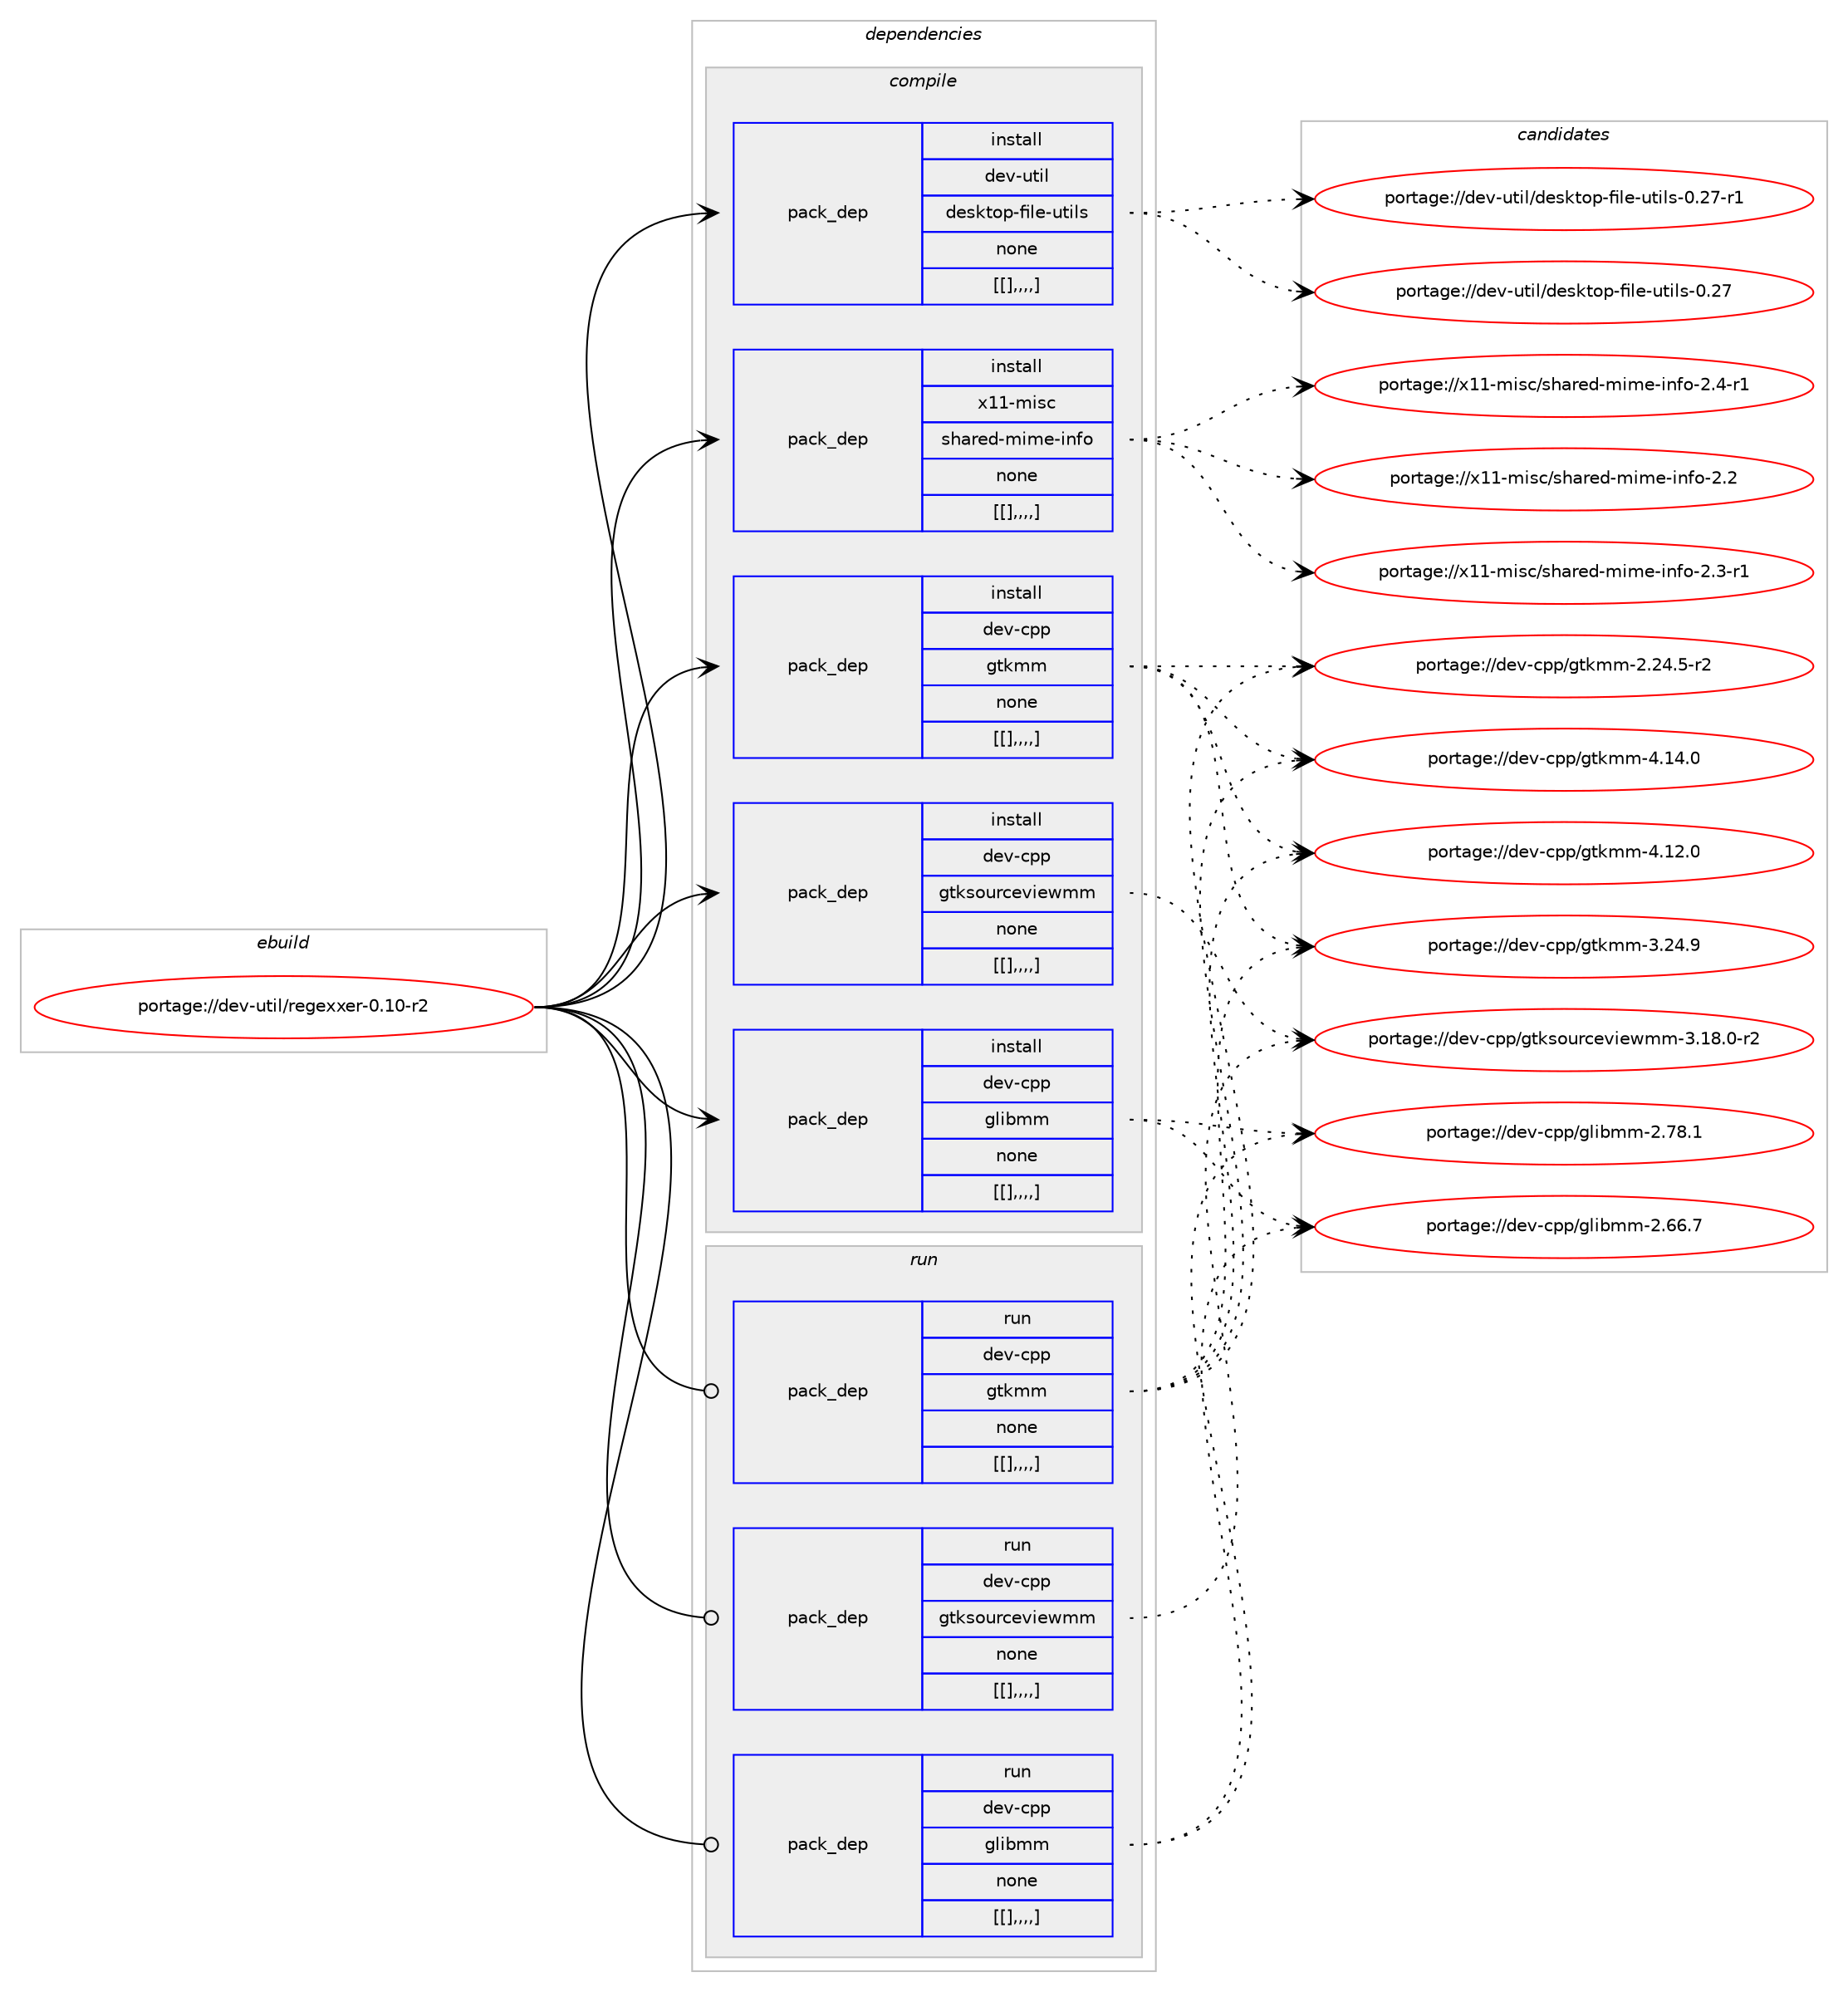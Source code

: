 digraph prolog {

# *************
# Graph options
# *************

newrank=true;
concentrate=true;
compound=true;
graph [rankdir=LR,fontname=Helvetica,fontsize=10,ranksep=1.5];#, ranksep=2.5, nodesep=0.2];
edge  [arrowhead=vee];
node  [fontname=Helvetica,fontsize=10];

# **********
# The ebuild
# **********

subgraph cluster_leftcol {
color=gray;
label=<<i>ebuild</i>>;
id [label="portage://dev-util/regexxer-0.10-r2", color=red, width=4, href="../dev-util/regexxer-0.10-r2.svg"];
}

# ****************
# The dependencies
# ****************

subgraph cluster_midcol {
color=gray;
label=<<i>dependencies</i>>;
subgraph cluster_compile {
fillcolor="#eeeeee";
style=filled;
label=<<i>compile</i>>;
subgraph pack158515 {
dependency224169 [label=<<TABLE BORDER="0" CELLBORDER="1" CELLSPACING="0" CELLPADDING="4" WIDTH="220"><TR><TD ROWSPAN="6" CELLPADDING="30">pack_dep</TD></TR><TR><TD WIDTH="110">install</TD></TR><TR><TD>dev-cpp</TD></TR><TR><TD>glibmm</TD></TR><TR><TD>none</TD></TR><TR><TD>[[],,,,]</TD></TR></TABLE>>, shape=none, color=blue];
}
id:e -> dependency224169:w [weight=20,style="solid",arrowhead="vee"];
subgraph pack158516 {
dependency224170 [label=<<TABLE BORDER="0" CELLBORDER="1" CELLSPACING="0" CELLPADDING="4" WIDTH="220"><TR><TD ROWSPAN="6" CELLPADDING="30">pack_dep</TD></TR><TR><TD WIDTH="110">install</TD></TR><TR><TD>dev-cpp</TD></TR><TR><TD>gtkmm</TD></TR><TR><TD>none</TD></TR><TR><TD>[[],,,,]</TD></TR></TABLE>>, shape=none, color=blue];
}
id:e -> dependency224170:w [weight=20,style="solid",arrowhead="vee"];
subgraph pack158517 {
dependency224171 [label=<<TABLE BORDER="0" CELLBORDER="1" CELLSPACING="0" CELLPADDING="4" WIDTH="220"><TR><TD ROWSPAN="6" CELLPADDING="30">pack_dep</TD></TR><TR><TD WIDTH="110">install</TD></TR><TR><TD>dev-cpp</TD></TR><TR><TD>gtksourceviewmm</TD></TR><TR><TD>none</TD></TR><TR><TD>[[],,,,]</TD></TR></TABLE>>, shape=none, color=blue];
}
id:e -> dependency224171:w [weight=20,style="solid",arrowhead="vee"];
subgraph pack158518 {
dependency224172 [label=<<TABLE BORDER="0" CELLBORDER="1" CELLSPACING="0" CELLPADDING="4" WIDTH="220"><TR><TD ROWSPAN="6" CELLPADDING="30">pack_dep</TD></TR><TR><TD WIDTH="110">install</TD></TR><TR><TD>dev-util</TD></TR><TR><TD>desktop-file-utils</TD></TR><TR><TD>none</TD></TR><TR><TD>[[],,,,]</TD></TR></TABLE>>, shape=none, color=blue];
}
id:e -> dependency224172:w [weight=20,style="solid",arrowhead="vee"];
subgraph pack158519 {
dependency224173 [label=<<TABLE BORDER="0" CELLBORDER="1" CELLSPACING="0" CELLPADDING="4" WIDTH="220"><TR><TD ROWSPAN="6" CELLPADDING="30">pack_dep</TD></TR><TR><TD WIDTH="110">install</TD></TR><TR><TD>x11-misc</TD></TR><TR><TD>shared-mime-info</TD></TR><TR><TD>none</TD></TR><TR><TD>[[],,,,]</TD></TR></TABLE>>, shape=none, color=blue];
}
id:e -> dependency224173:w [weight=20,style="solid",arrowhead="vee"];
}
subgraph cluster_compileandrun {
fillcolor="#eeeeee";
style=filled;
label=<<i>compile and run</i>>;
}
subgraph cluster_run {
fillcolor="#eeeeee";
style=filled;
label=<<i>run</i>>;
subgraph pack158520 {
dependency224174 [label=<<TABLE BORDER="0" CELLBORDER="1" CELLSPACING="0" CELLPADDING="4" WIDTH="220"><TR><TD ROWSPAN="6" CELLPADDING="30">pack_dep</TD></TR><TR><TD WIDTH="110">run</TD></TR><TR><TD>dev-cpp</TD></TR><TR><TD>glibmm</TD></TR><TR><TD>none</TD></TR><TR><TD>[[],,,,]</TD></TR></TABLE>>, shape=none, color=blue];
}
id:e -> dependency224174:w [weight=20,style="solid",arrowhead="odot"];
subgraph pack158521 {
dependency224175 [label=<<TABLE BORDER="0" CELLBORDER="1" CELLSPACING="0" CELLPADDING="4" WIDTH="220"><TR><TD ROWSPAN="6" CELLPADDING="30">pack_dep</TD></TR><TR><TD WIDTH="110">run</TD></TR><TR><TD>dev-cpp</TD></TR><TR><TD>gtkmm</TD></TR><TR><TD>none</TD></TR><TR><TD>[[],,,,]</TD></TR></TABLE>>, shape=none, color=blue];
}
id:e -> dependency224175:w [weight=20,style="solid",arrowhead="odot"];
subgraph pack158522 {
dependency224176 [label=<<TABLE BORDER="0" CELLBORDER="1" CELLSPACING="0" CELLPADDING="4" WIDTH="220"><TR><TD ROWSPAN="6" CELLPADDING="30">pack_dep</TD></TR><TR><TD WIDTH="110">run</TD></TR><TR><TD>dev-cpp</TD></TR><TR><TD>gtksourceviewmm</TD></TR><TR><TD>none</TD></TR><TR><TD>[[],,,,]</TD></TR></TABLE>>, shape=none, color=blue];
}
id:e -> dependency224176:w [weight=20,style="solid",arrowhead="odot"];
}
}

# **************
# The candidates
# **************

subgraph cluster_choices {
rank=same;
color=gray;
label=<<i>candidates</i>>;

subgraph choice158515 {
color=black;
nodesep=1;
choice1001011184599112112471031081059810910945504655564649 [label="portage://dev-cpp/glibmm-2.78.1", color=red, width=4,href="../dev-cpp/glibmm-2.78.1.svg"];
choice1001011184599112112471031081059810910945504654544655 [label="portage://dev-cpp/glibmm-2.66.7", color=red, width=4,href="../dev-cpp/glibmm-2.66.7.svg"];
dependency224169:e -> choice1001011184599112112471031081059810910945504655564649:w [style=dotted,weight="100"];
dependency224169:e -> choice1001011184599112112471031081059810910945504654544655:w [style=dotted,weight="100"];
}
subgraph choice158516 {
color=black;
nodesep=1;
choice10010111845991121124710311610710910945524649524648 [label="portage://dev-cpp/gtkmm-4.14.0", color=red, width=4,href="../dev-cpp/gtkmm-4.14.0.svg"];
choice10010111845991121124710311610710910945524649504648 [label="portage://dev-cpp/gtkmm-4.12.0", color=red, width=4,href="../dev-cpp/gtkmm-4.12.0.svg"];
choice10010111845991121124710311610710910945514650524657 [label="portage://dev-cpp/gtkmm-3.24.9", color=red, width=4,href="../dev-cpp/gtkmm-3.24.9.svg"];
choice100101118459911211247103116107109109455046505246534511450 [label="portage://dev-cpp/gtkmm-2.24.5-r2", color=red, width=4,href="../dev-cpp/gtkmm-2.24.5-r2.svg"];
dependency224170:e -> choice10010111845991121124710311610710910945524649524648:w [style=dotted,weight="100"];
dependency224170:e -> choice10010111845991121124710311610710910945524649504648:w [style=dotted,weight="100"];
dependency224170:e -> choice10010111845991121124710311610710910945514650524657:w [style=dotted,weight="100"];
dependency224170:e -> choice100101118459911211247103116107109109455046505246534511450:w [style=dotted,weight="100"];
}
subgraph choice158517 {
color=black;
nodesep=1;
choice10010111845991121124710311610711511111711499101118105101119109109455146495646484511450 [label="portage://dev-cpp/gtksourceviewmm-3.18.0-r2", color=red, width=4,href="../dev-cpp/gtksourceviewmm-3.18.0-r2.svg"];
dependency224171:e -> choice10010111845991121124710311610711511111711499101118105101119109109455146495646484511450:w [style=dotted,weight="100"];
}
subgraph choice158518 {
color=black;
nodesep=1;
choice1001011184511711610510847100101115107116111112451021051081014511711610510811545484650554511449 [label="portage://dev-util/desktop-file-utils-0.27-r1", color=red, width=4,href="../dev-util/desktop-file-utils-0.27-r1.svg"];
choice100101118451171161051084710010111510711611111245102105108101451171161051081154548465055 [label="portage://dev-util/desktop-file-utils-0.27", color=red, width=4,href="../dev-util/desktop-file-utils-0.27.svg"];
dependency224172:e -> choice1001011184511711610510847100101115107116111112451021051081014511711610510811545484650554511449:w [style=dotted,weight="100"];
dependency224172:e -> choice100101118451171161051084710010111510711611111245102105108101451171161051081154548465055:w [style=dotted,weight="100"];
}
subgraph choice158519 {
color=black;
nodesep=1;
choice1204949451091051159947115104971141011004510910510910145105110102111455046524511449 [label="portage://x11-misc/shared-mime-info-2.4-r1", color=red, width=4,href="../x11-misc/shared-mime-info-2.4-r1.svg"];
choice1204949451091051159947115104971141011004510910510910145105110102111455046514511449 [label="portage://x11-misc/shared-mime-info-2.3-r1", color=red, width=4,href="../x11-misc/shared-mime-info-2.3-r1.svg"];
choice120494945109105115994711510497114101100451091051091014510511010211145504650 [label="portage://x11-misc/shared-mime-info-2.2", color=red, width=4,href="../x11-misc/shared-mime-info-2.2.svg"];
dependency224173:e -> choice1204949451091051159947115104971141011004510910510910145105110102111455046524511449:w [style=dotted,weight="100"];
dependency224173:e -> choice1204949451091051159947115104971141011004510910510910145105110102111455046514511449:w [style=dotted,weight="100"];
dependency224173:e -> choice120494945109105115994711510497114101100451091051091014510511010211145504650:w [style=dotted,weight="100"];
}
subgraph choice158520 {
color=black;
nodesep=1;
choice1001011184599112112471031081059810910945504655564649 [label="portage://dev-cpp/glibmm-2.78.1", color=red, width=4,href="../dev-cpp/glibmm-2.78.1.svg"];
choice1001011184599112112471031081059810910945504654544655 [label="portage://dev-cpp/glibmm-2.66.7", color=red, width=4,href="../dev-cpp/glibmm-2.66.7.svg"];
dependency224174:e -> choice1001011184599112112471031081059810910945504655564649:w [style=dotted,weight="100"];
dependency224174:e -> choice1001011184599112112471031081059810910945504654544655:w [style=dotted,weight="100"];
}
subgraph choice158521 {
color=black;
nodesep=1;
choice10010111845991121124710311610710910945524649524648 [label="portage://dev-cpp/gtkmm-4.14.0", color=red, width=4,href="../dev-cpp/gtkmm-4.14.0.svg"];
choice10010111845991121124710311610710910945524649504648 [label="portage://dev-cpp/gtkmm-4.12.0", color=red, width=4,href="../dev-cpp/gtkmm-4.12.0.svg"];
choice10010111845991121124710311610710910945514650524657 [label="portage://dev-cpp/gtkmm-3.24.9", color=red, width=4,href="../dev-cpp/gtkmm-3.24.9.svg"];
choice100101118459911211247103116107109109455046505246534511450 [label="portage://dev-cpp/gtkmm-2.24.5-r2", color=red, width=4,href="../dev-cpp/gtkmm-2.24.5-r2.svg"];
dependency224175:e -> choice10010111845991121124710311610710910945524649524648:w [style=dotted,weight="100"];
dependency224175:e -> choice10010111845991121124710311610710910945524649504648:w [style=dotted,weight="100"];
dependency224175:e -> choice10010111845991121124710311610710910945514650524657:w [style=dotted,weight="100"];
dependency224175:e -> choice100101118459911211247103116107109109455046505246534511450:w [style=dotted,weight="100"];
}
subgraph choice158522 {
color=black;
nodesep=1;
choice10010111845991121124710311610711511111711499101118105101119109109455146495646484511450 [label="portage://dev-cpp/gtksourceviewmm-3.18.0-r2", color=red, width=4,href="../dev-cpp/gtksourceviewmm-3.18.0-r2.svg"];
dependency224176:e -> choice10010111845991121124710311610711511111711499101118105101119109109455146495646484511450:w [style=dotted,weight="100"];
}
}

}
